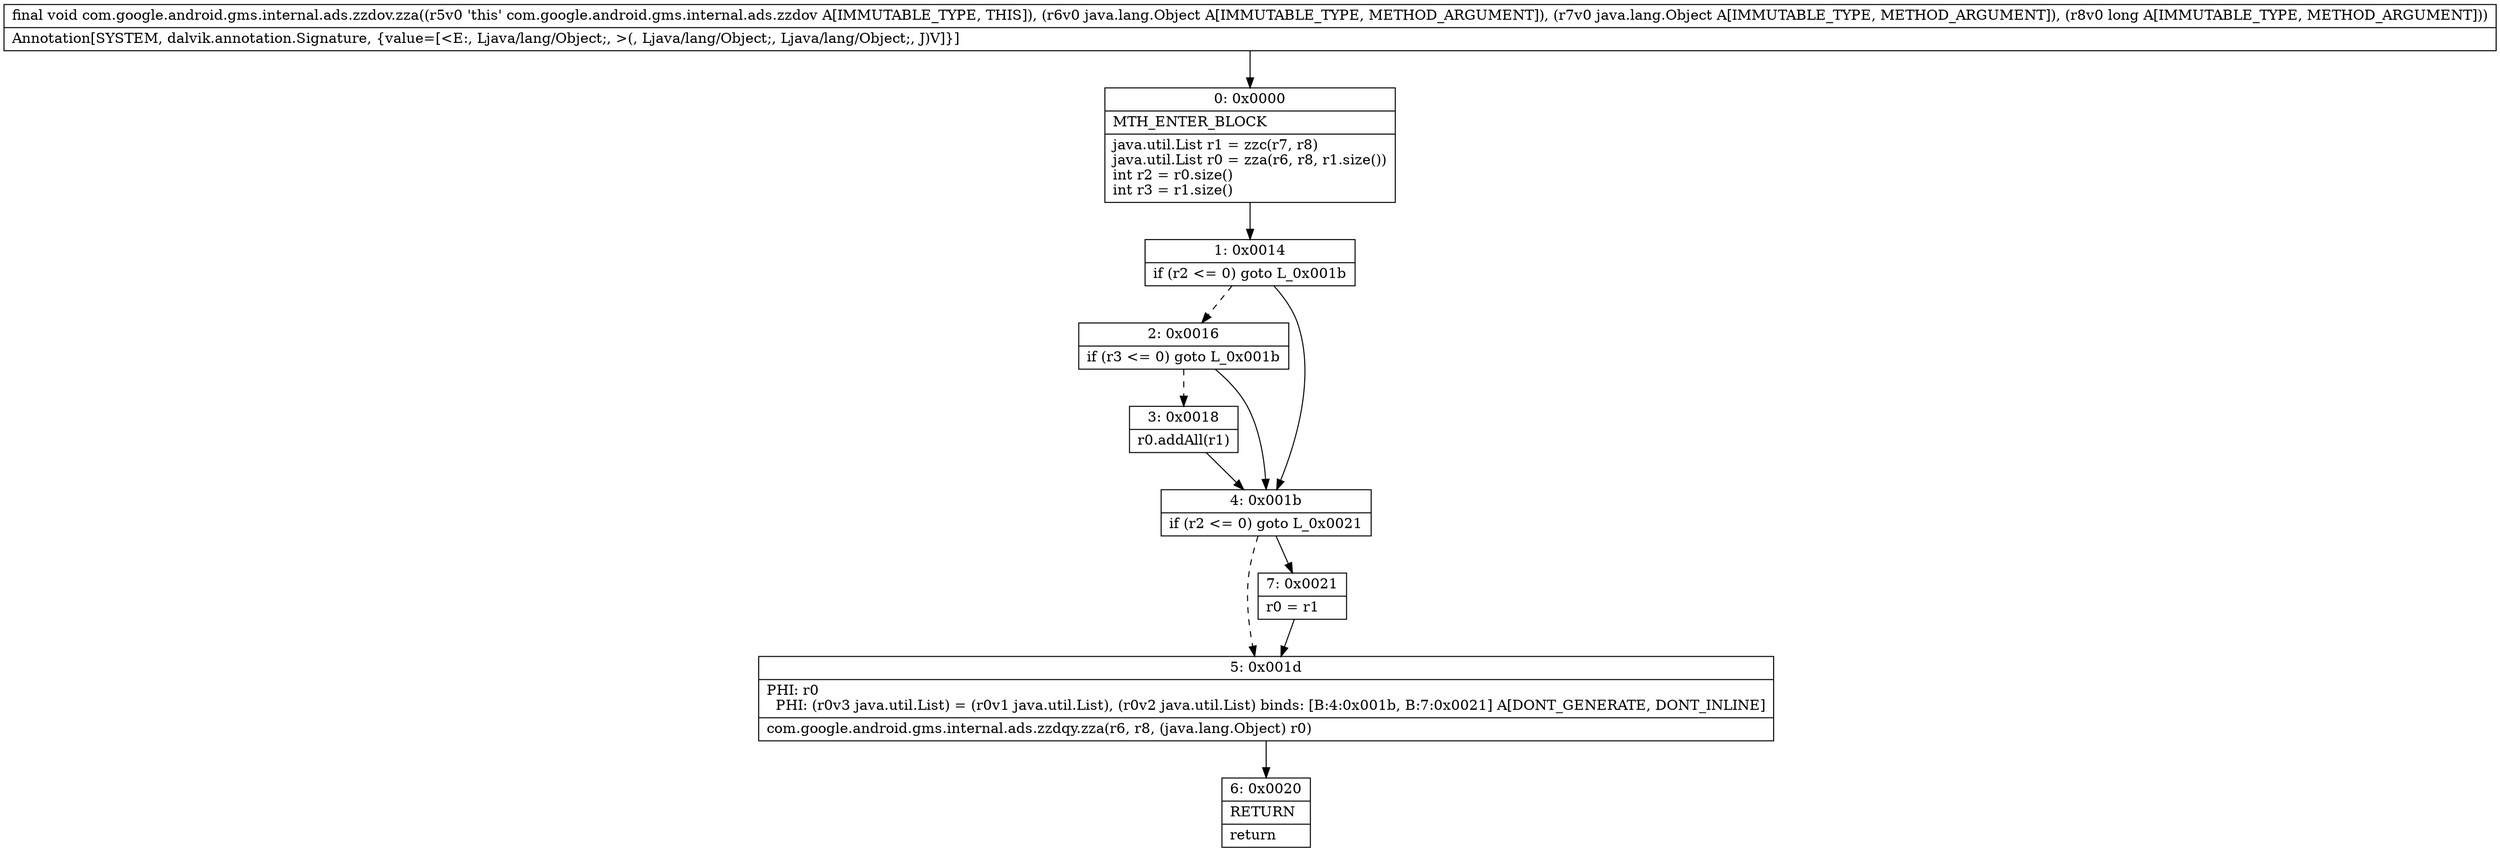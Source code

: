 digraph "CFG forcom.google.android.gms.internal.ads.zzdov.zza(Ljava\/lang\/Object;Ljava\/lang\/Object;J)V" {
Node_0 [shape=record,label="{0\:\ 0x0000|MTH_ENTER_BLOCK\l|java.util.List r1 = zzc(r7, r8)\ljava.util.List r0 = zza(r6, r8, r1.size())\lint r2 = r0.size()\lint r3 = r1.size()\l}"];
Node_1 [shape=record,label="{1\:\ 0x0014|if (r2 \<= 0) goto L_0x001b\l}"];
Node_2 [shape=record,label="{2\:\ 0x0016|if (r3 \<= 0) goto L_0x001b\l}"];
Node_3 [shape=record,label="{3\:\ 0x0018|r0.addAll(r1)\l}"];
Node_4 [shape=record,label="{4\:\ 0x001b|if (r2 \<= 0) goto L_0x0021\l}"];
Node_5 [shape=record,label="{5\:\ 0x001d|PHI: r0 \l  PHI: (r0v3 java.util.List) = (r0v1 java.util.List), (r0v2 java.util.List) binds: [B:4:0x001b, B:7:0x0021] A[DONT_GENERATE, DONT_INLINE]\l|com.google.android.gms.internal.ads.zzdqy.zza(r6, r8, (java.lang.Object) r0)\l}"];
Node_6 [shape=record,label="{6\:\ 0x0020|RETURN\l|return\l}"];
Node_7 [shape=record,label="{7\:\ 0x0021|r0 = r1\l}"];
MethodNode[shape=record,label="{final void com.google.android.gms.internal.ads.zzdov.zza((r5v0 'this' com.google.android.gms.internal.ads.zzdov A[IMMUTABLE_TYPE, THIS]), (r6v0 java.lang.Object A[IMMUTABLE_TYPE, METHOD_ARGUMENT]), (r7v0 java.lang.Object A[IMMUTABLE_TYPE, METHOD_ARGUMENT]), (r8v0 long A[IMMUTABLE_TYPE, METHOD_ARGUMENT]))  | Annotation[SYSTEM, dalvik.annotation.Signature, \{value=[\<E:, Ljava\/lang\/Object;, \>(, Ljava\/lang\/Object;, Ljava\/lang\/Object;, J)V]\}]\l}"];
MethodNode -> Node_0;
Node_0 -> Node_1;
Node_1 -> Node_2[style=dashed];
Node_1 -> Node_4;
Node_2 -> Node_3[style=dashed];
Node_2 -> Node_4;
Node_3 -> Node_4;
Node_4 -> Node_5[style=dashed];
Node_4 -> Node_7;
Node_5 -> Node_6;
Node_7 -> Node_5;
}

